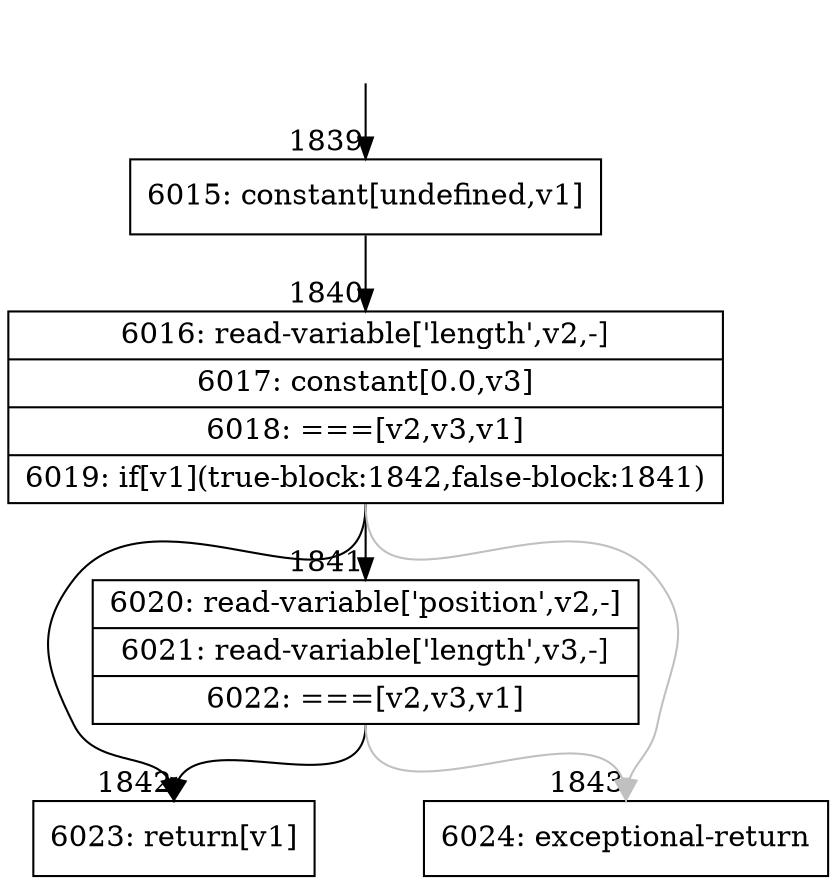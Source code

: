 digraph {
rankdir="TD"
BB_entry156[shape=none,label=""];
BB_entry156 -> BB1839 [tailport=s, headport=n, headlabel="    1839"]
BB1839 [shape=record label="{6015: constant[undefined,v1]}" ] 
BB1839 -> BB1840 [tailport=s, headport=n, headlabel="      1840"]
BB1840 [shape=record label="{6016: read-variable['length',v2,-]|6017: constant[0.0,v3]|6018: ===[v2,v3,v1]|6019: if[v1](true-block:1842,false-block:1841)}" ] 
BB1840 -> BB1842 [tailport=s, headport=n, headlabel="      1842"]
BB1840 -> BB1841 [tailport=s, headport=n, headlabel="      1841"]
BB1840 -> BB1843 [tailport=s, headport=n, color=gray, headlabel="      1843"]
BB1841 [shape=record label="{6020: read-variable['position',v2,-]|6021: read-variable['length',v3,-]|6022: ===[v2,v3,v1]}" ] 
BB1841 -> BB1842 [tailport=s, headport=n]
BB1841 -> BB1843 [tailport=s, headport=n, color=gray]
BB1842 [shape=record label="{6023: return[v1]}" ] 
BB1843 [shape=record label="{6024: exceptional-return}" ] 
//#$~ 1629
}
